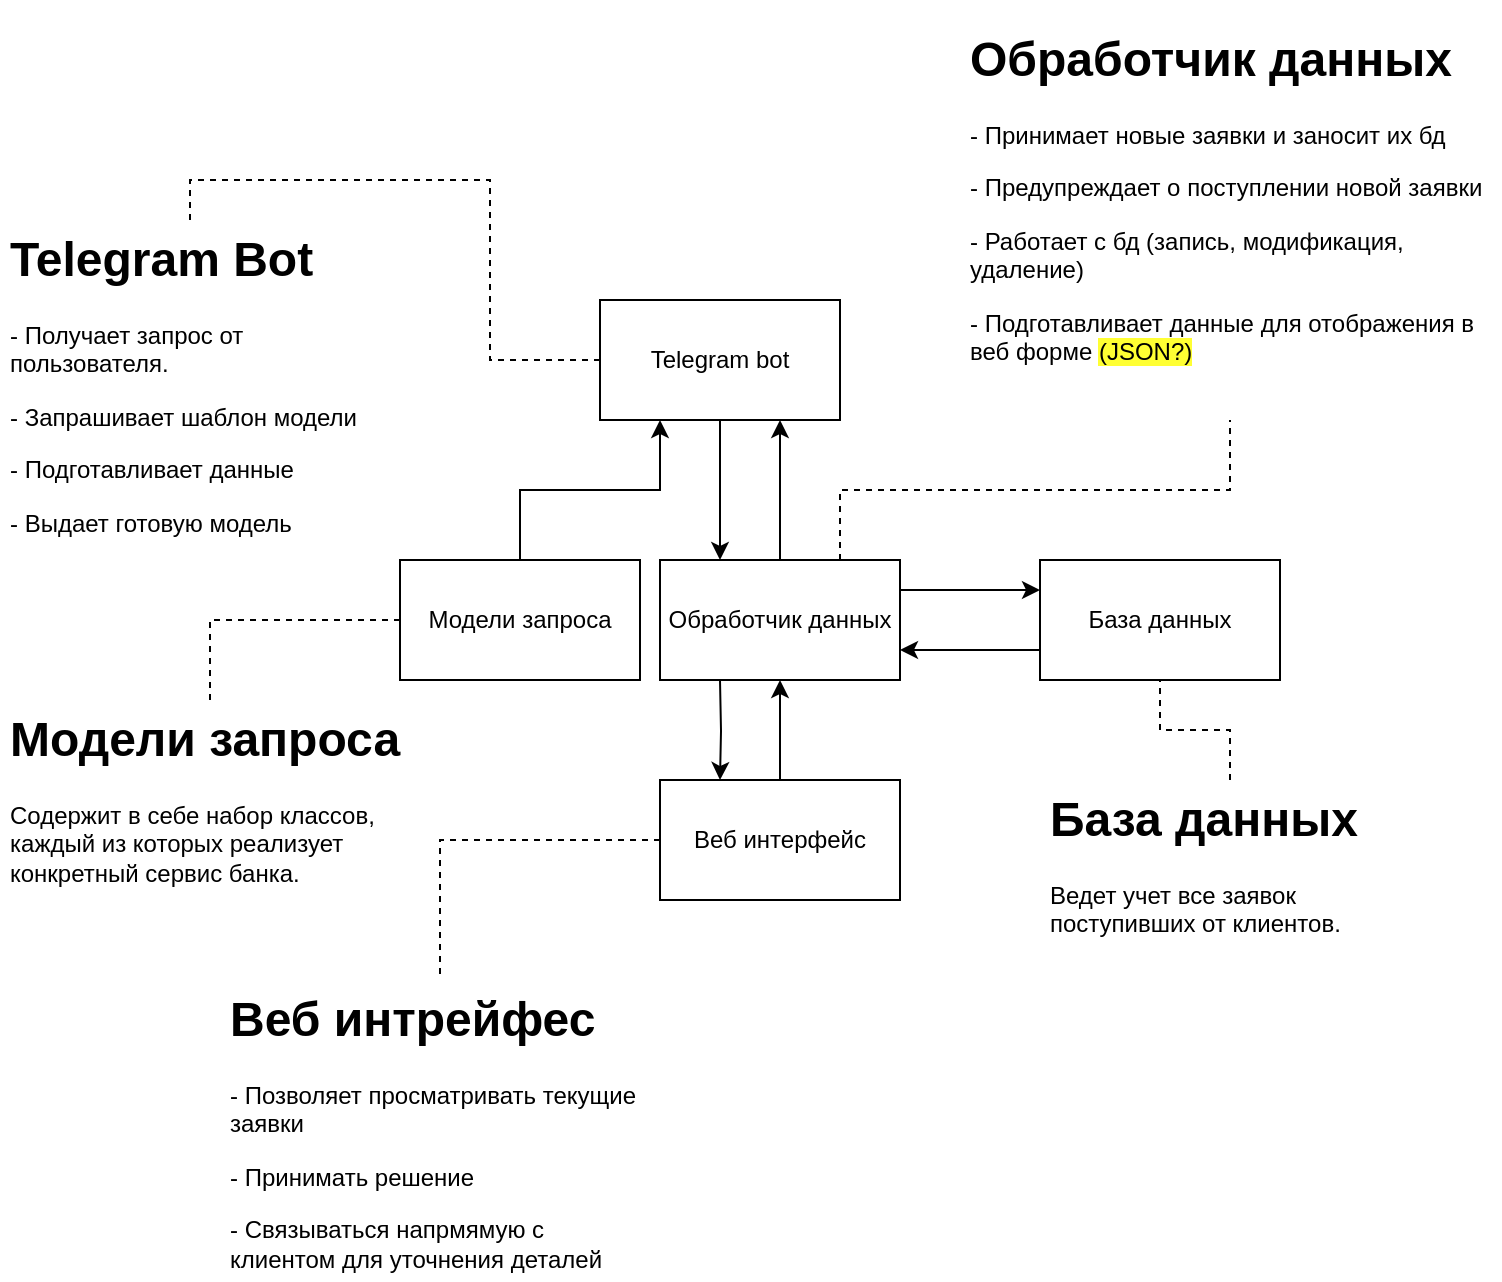 <mxfile version="13.5.8"><diagram id="Q1LM5iPOZEGaNBA7co9s" name="Page-1"><mxGraphModel dx="918" dy="527" grid="1" gridSize="10" guides="1" tooltips="1" connect="1" arrows="1" fold="1" page="1" pageScale="1" pageWidth="827" pageHeight="1169" math="0" shadow="0"><root><mxCell id="0"/><mxCell id="1" parent="0"/><mxCell id="oGBk6W5iBAorWad_uMwr-18" style="edgeStyle=orthogonalEdgeStyle;rounded=0;orthogonalLoop=1;jettySize=auto;html=1;entryX=0.5;entryY=0;entryDx=0;entryDy=0;startArrow=none;startFill=0;endArrow=none;endFill=0;dashed=1;" edge="1" parent="1" source="oGBk6W5iBAorWad_uMwr-1" target="oGBk6W5iBAorWad_uMwr-16"><mxGeometry relative="1" as="geometry"/></mxCell><mxCell id="oGBk6W5iBAorWad_uMwr-20" style="edgeStyle=orthogonalEdgeStyle;rounded=0;orthogonalLoop=1;jettySize=auto;html=1;entryX=0.25;entryY=0;entryDx=0;entryDy=0;startArrow=none;startFill=0;endArrow=classic;endFill=1;" edge="1" parent="1" source="oGBk6W5iBAorWad_uMwr-1" target="oGBk6W5iBAorWad_uMwr-4"><mxGeometry relative="1" as="geometry"/></mxCell><mxCell id="oGBk6W5iBAorWad_uMwr-1" value="Telegram bot" style="rounded=0;whiteSpace=wrap;html=1;" vertex="1" parent="1"><mxGeometry x="330" y="160" width="120" height="60" as="geometry"/></mxCell><mxCell id="oGBk6W5iBAorWad_uMwr-19" style="edgeStyle=orthogonalEdgeStyle;rounded=0;orthogonalLoop=1;jettySize=auto;html=1;entryX=0.25;entryY=1;entryDx=0;entryDy=0;startArrow=none;startFill=0;endArrow=classic;endFill=1;" edge="1" parent="1" source="oGBk6W5iBAorWad_uMwr-2" target="oGBk6W5iBAorWad_uMwr-1"><mxGeometry relative="1" as="geometry"/></mxCell><mxCell id="oGBk6W5iBAorWad_uMwr-2" value="Модели запроса" style="rounded=0;whiteSpace=wrap;html=1;" vertex="1" parent="1"><mxGeometry x="230" y="290" width="120" height="60" as="geometry"/></mxCell><mxCell id="oGBk6W5iBAorWad_uMwr-9" style="edgeStyle=orthogonalEdgeStyle;rounded=0;orthogonalLoop=1;jettySize=auto;html=1;exitX=1;exitY=0.25;exitDx=0;exitDy=0;entryX=0;entryY=0.25;entryDx=0;entryDy=0;" edge="1" parent="1" source="oGBk6W5iBAorWad_uMwr-4" target="oGBk6W5iBAorWad_uMwr-5"><mxGeometry relative="1" as="geometry"/></mxCell><mxCell id="oGBk6W5iBAorWad_uMwr-23" style="edgeStyle=orthogonalEdgeStyle;rounded=0;orthogonalLoop=1;jettySize=auto;html=1;entryX=0.75;entryY=1;entryDx=0;entryDy=0;startArrow=none;startFill=0;endArrow=classic;endFill=1;" edge="1" parent="1" source="oGBk6W5iBAorWad_uMwr-4" target="oGBk6W5iBAorWad_uMwr-1"><mxGeometry relative="1" as="geometry"/></mxCell><mxCell id="oGBk6W5iBAorWad_uMwr-28" style="edgeStyle=orthogonalEdgeStyle;rounded=0;orthogonalLoop=1;jettySize=auto;html=1;exitX=0.75;exitY=0;exitDx=0;exitDy=0;dashed=1;startArrow=none;startFill=0;endArrow=none;endFill=0;" edge="1" parent="1" source="oGBk6W5iBAorWad_uMwr-4" target="oGBk6W5iBAorWad_uMwr-27"><mxGeometry relative="1" as="geometry"/></mxCell><mxCell id="oGBk6W5iBAorWad_uMwr-4" value="Обработчик данных" style="rounded=0;whiteSpace=wrap;html=1;" vertex="1" parent="1"><mxGeometry x="360" y="290" width="120" height="60" as="geometry"/></mxCell><mxCell id="oGBk6W5iBAorWad_uMwr-7" style="edgeStyle=orthogonalEdgeStyle;rounded=0;orthogonalLoop=1;jettySize=auto;html=1;exitX=0.25;exitY=1;exitDx=0;exitDy=0;entryX=0.25;entryY=0;entryDx=0;entryDy=0;" edge="1" parent="1" target="oGBk6W5iBAorWad_uMwr-6"><mxGeometry relative="1" as="geometry"><mxPoint x="390" y="350" as="sourcePoint"/></mxGeometry></mxCell><mxCell id="oGBk6W5iBAorWad_uMwr-10" style="edgeStyle=orthogonalEdgeStyle;rounded=0;orthogonalLoop=1;jettySize=auto;html=1;exitX=0;exitY=0.75;exitDx=0;exitDy=0;entryX=1;entryY=0.75;entryDx=0;entryDy=0;" edge="1" parent="1" source="oGBk6W5iBAorWad_uMwr-5" target="oGBk6W5iBAorWad_uMwr-4"><mxGeometry relative="1" as="geometry"/></mxCell><mxCell id="oGBk6W5iBAorWad_uMwr-5" value="База данных" style="rounded=0;whiteSpace=wrap;html=1;" vertex="1" parent="1"><mxGeometry x="550" y="290" width="120" height="60" as="geometry"/></mxCell><mxCell id="oGBk6W5iBAorWad_uMwr-25" style="edgeStyle=orthogonalEdgeStyle;rounded=0;orthogonalLoop=1;jettySize=auto;html=1;exitX=0.5;exitY=0;exitDx=0;exitDy=0;entryX=0.5;entryY=1;entryDx=0;entryDy=0;startArrow=none;startFill=0;endArrow=classic;endFill=1;" edge="1" parent="1" source="oGBk6W5iBAorWad_uMwr-6" target="oGBk6W5iBAorWad_uMwr-4"><mxGeometry relative="1" as="geometry"/></mxCell><mxCell id="oGBk6W5iBAorWad_uMwr-31" style="edgeStyle=orthogonalEdgeStyle;rounded=0;orthogonalLoop=1;jettySize=auto;html=1;exitX=0;exitY=0.5;exitDx=0;exitDy=0;entryX=0.5;entryY=0;entryDx=0;entryDy=0;dashed=1;startArrow=none;startFill=0;endArrow=none;endFill=0;" edge="1" parent="1" source="oGBk6W5iBAorWad_uMwr-6" target="oGBk6W5iBAorWad_uMwr-24"><mxGeometry relative="1" as="geometry"/></mxCell><mxCell id="oGBk6W5iBAorWad_uMwr-6" value="Веб интерфейс" style="rounded=0;whiteSpace=wrap;html=1;" vertex="1" parent="1"><mxGeometry x="360" y="400" width="120" height="60" as="geometry"/></mxCell><mxCell id="oGBk6W5iBAorWad_uMwr-16" value="&lt;h1&gt;Telegram Bot&lt;br&gt;&lt;/h1&gt;&lt;p&gt;- Получает запрос от пользователя.&lt;/p&gt;&lt;p&gt;- Запрашивает шаблон модели&lt;/p&gt;&lt;p&gt;- Подготавливает данные&lt;/p&gt;&lt;p&gt;- Выдает готовую модель&lt;br&gt;&lt;/p&gt;&lt;p&gt;&lt;br&gt;&lt;/p&gt;" style="text;html=1;strokeColor=none;fillColor=none;spacing=5;spacingTop=-20;whiteSpace=wrap;overflow=hidden;rounded=0;" vertex="1" parent="1"><mxGeometry x="30" y="120" width="190" height="170" as="geometry"/></mxCell><mxCell id="oGBk6W5iBAorWad_uMwr-22" style="edgeStyle=orthogonalEdgeStyle;rounded=0;orthogonalLoop=1;jettySize=auto;html=1;entryX=0;entryY=0.5;entryDx=0;entryDy=0;startArrow=none;startFill=0;endArrow=none;endFill=0;dashed=1;" edge="1" parent="1" source="oGBk6W5iBAorWad_uMwr-21" target="oGBk6W5iBAorWad_uMwr-2"><mxGeometry relative="1" as="geometry"/></mxCell><mxCell id="oGBk6W5iBAorWad_uMwr-21" value="&lt;h1&gt;Модели запроса&lt;br&gt;&lt;/h1&gt;&lt;p&gt;Содержит в себе набор классов, каждый из которых реализует конкретный сервис банка.&lt;br&gt;&lt;/p&gt;" style="text;html=1;strokeColor=none;fillColor=none;spacing=5;spacingTop=-20;whiteSpace=wrap;overflow=hidden;rounded=0;" vertex="1" parent="1"><mxGeometry x="30" y="360" width="210" height="120" as="geometry"/></mxCell><mxCell id="oGBk6W5iBAorWad_uMwr-24" value="&lt;h1&gt;Веб интрейфес&lt;br&gt;&lt;/h1&gt;&lt;p&gt;- Позволяет просматривать текущие заявки&lt;/p&gt;&lt;p&gt;- Принимать решение&lt;/p&gt;&lt;p&gt;- Связываться напрмямую с клиентом для уточнения деталей&lt;br&gt;&lt;/p&gt;&lt;p&gt;&lt;br&gt;&lt;/p&gt;" style="text;html=1;strokeColor=none;fillColor=none;spacing=5;spacingTop=-20;whiteSpace=wrap;overflow=hidden;rounded=0;" vertex="1" parent="1"><mxGeometry x="140" y="500" width="220" height="150" as="geometry"/></mxCell><mxCell id="oGBk6W5iBAorWad_uMwr-27" value="&lt;h1&gt;Обработчик данных&lt;br&gt;&lt;/h1&gt;&lt;p&gt;- Принимает новые заявки и заносит их бд&lt;/p&gt;&lt;p&gt;- Предупреждает о поступлении новой заявки&lt;/p&gt;&lt;p&gt;- Работает с бд (запись, модификация, удаление)&lt;/p&gt;&lt;p&gt;- Подготавливает данные для отображения в веб форме &lt;span style=&quot;background-color: rgb(255 , 255 , 51)&quot;&gt;(JSON?)&lt;/span&gt;&lt;br&gt;&lt;/p&gt;" style="text;html=1;strokeColor=none;fillColor=none;spacing=5;spacingTop=-20;whiteSpace=wrap;overflow=hidden;rounded=0;" vertex="1" parent="1"><mxGeometry x="510" y="20" width="270" height="200" as="geometry"/></mxCell><mxCell id="oGBk6W5iBAorWad_uMwr-30" style="edgeStyle=orthogonalEdgeStyle;rounded=0;orthogonalLoop=1;jettySize=auto;html=1;entryX=0.5;entryY=1;entryDx=0;entryDy=0;dashed=1;startArrow=none;startFill=0;endArrow=none;endFill=0;" edge="1" parent="1" source="oGBk6W5iBAorWad_uMwr-29" target="oGBk6W5iBAorWad_uMwr-5"><mxGeometry relative="1" as="geometry"/></mxCell><mxCell id="oGBk6W5iBAorWad_uMwr-29" value="&lt;h1&gt;База данных&lt;br&gt;&lt;/h1&gt;&lt;p&gt;Ведет учет все заявок поступивших от клиентов.&lt;br&gt;&lt;/p&gt;" style="text;html=1;strokeColor=none;fillColor=none;spacing=5;spacingTop=-20;whiteSpace=wrap;overflow=hidden;rounded=0;" vertex="1" parent="1"><mxGeometry x="550" y="400" width="190" height="90" as="geometry"/></mxCell></root></mxGraphModel></diagram></mxfile>